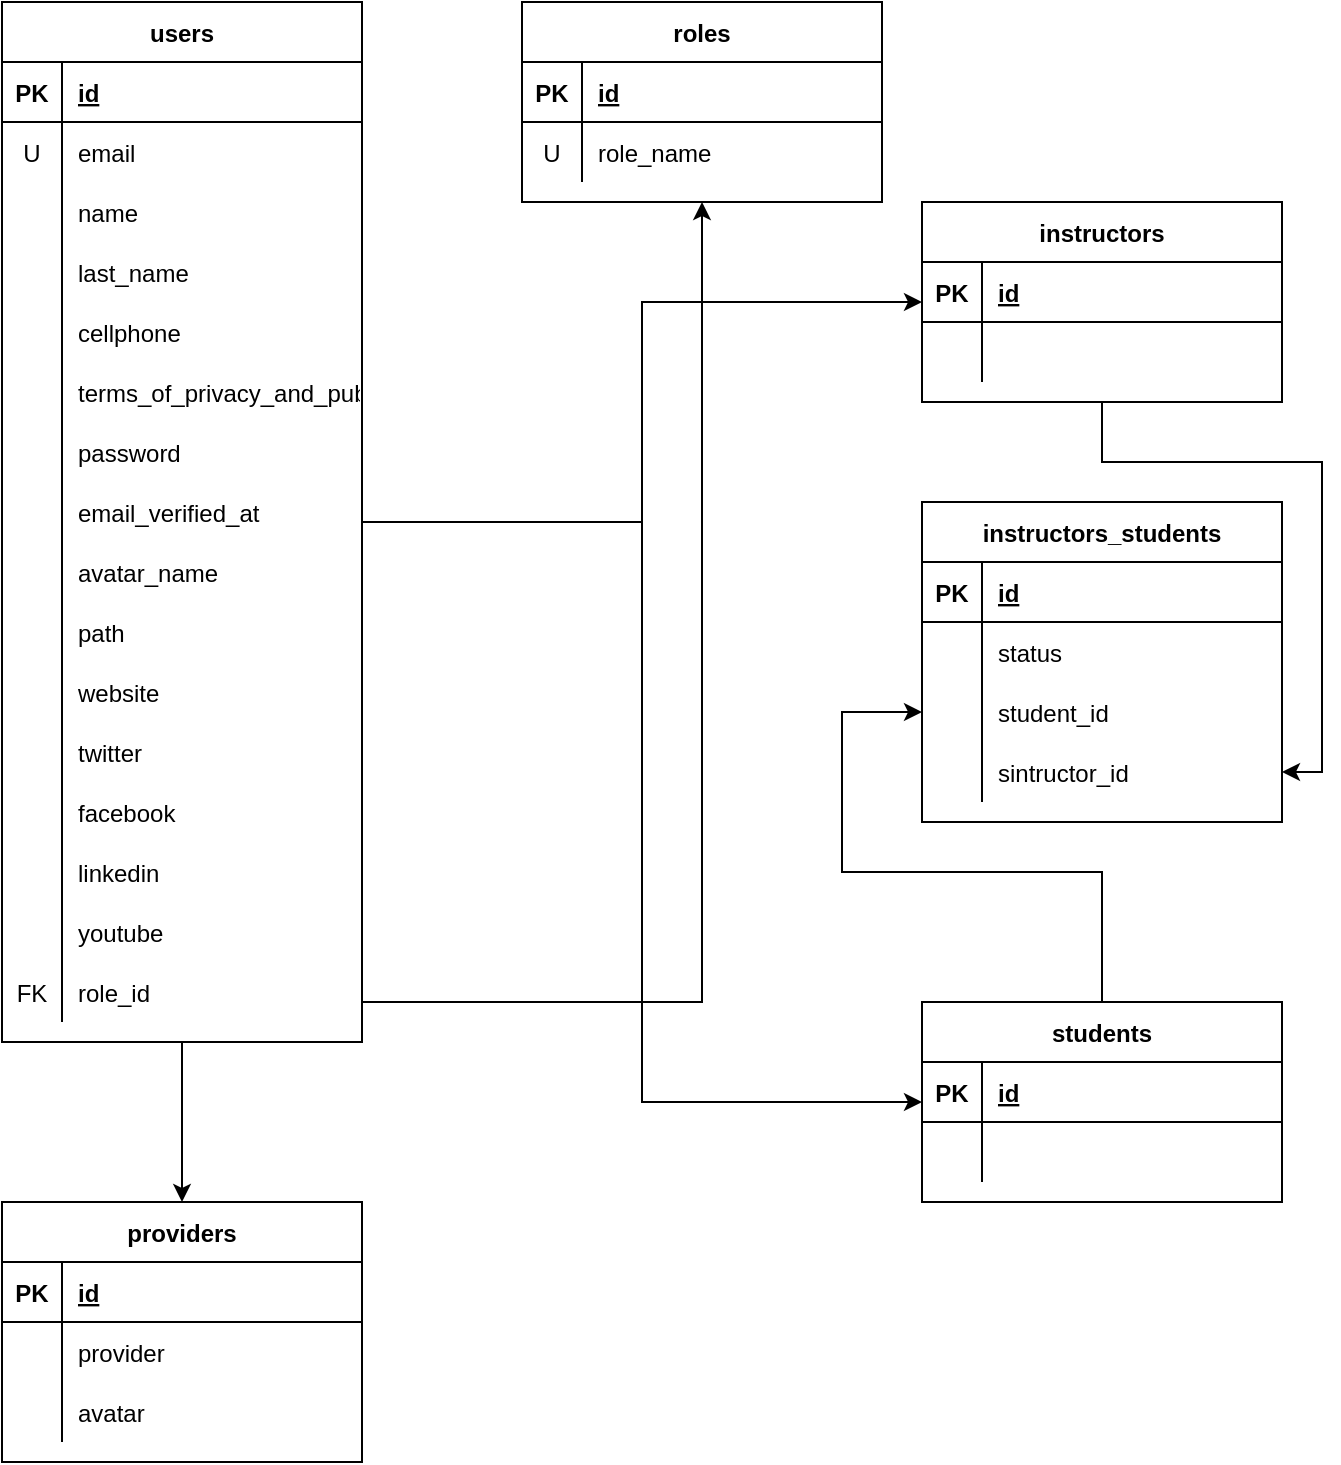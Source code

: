 <mxfile version="16.5.3" type="google"><diagram id="C5RBs43oDa-KdzZeNtuy" name="Page-1"><mxGraphModel dx="1320" dy="526" grid="1" gridSize="10" guides="1" tooltips="1" connect="1" arrows="1" fold="1" page="1" pageScale="1" pageWidth="827" pageHeight="1169" math="0" shadow="0"><root><mxCell id="WIyWlLk6GJQsqaUBKTNV-0"/><mxCell id="WIyWlLk6GJQsqaUBKTNV-1" parent="WIyWlLk6GJQsqaUBKTNV-0"/><mxCell id="C6R02r9_fG6Zfkk5MdUC-142" value="" style="edgeStyle=orthogonalEdgeStyle;rounded=0;orthogonalLoop=1;jettySize=auto;html=1;" parent="WIyWlLk6GJQsqaUBKTNV-1" source="C6R02r9_fG6Zfkk5MdUC-18" target="C6R02r9_fG6Zfkk5MdUC-93" edge="1"><mxGeometry relative="1" as="geometry"><Array as="points"><mxPoint x="270" y="530"/><mxPoint x="270" y="530"/></Array></mxGeometry></mxCell><mxCell id="C6R02r9_fG6Zfkk5MdUC-218" value="" style="edgeStyle=orthogonalEdgeStyle;rounded=0;orthogonalLoop=1;jettySize=auto;html=1;" parent="WIyWlLk6GJQsqaUBKTNV-1" source="C6R02r9_fG6Zfkk5MdUC-18" target="C6R02r9_fG6Zfkk5MdUC-169" edge="1"><mxGeometry relative="1" as="geometry"/></mxCell><mxCell id="lVnnwUrUbyI5Y856M_9p-53" value="" style="edgeStyle=orthogonalEdgeStyle;rounded=0;orthogonalLoop=1;jettySize=auto;html=1;" edge="1" parent="WIyWlLk6GJQsqaUBKTNV-1" source="C6R02r9_fG6Zfkk5MdUC-18" target="lVnnwUrUbyI5Y856M_9p-4"><mxGeometry relative="1" as="geometry"/></mxCell><mxCell id="lVnnwUrUbyI5Y856M_9p-103" value="" style="edgeStyle=orthogonalEdgeStyle;rounded=0;orthogonalLoop=1;jettySize=auto;html=1;" edge="1" parent="WIyWlLk6GJQsqaUBKTNV-1" source="C6R02r9_fG6Zfkk5MdUC-18" target="lVnnwUrUbyI5Y856M_9p-54"><mxGeometry relative="1" as="geometry"/></mxCell><mxCell id="C6R02r9_fG6Zfkk5MdUC-18" value="users" style="shape=table;startSize=30;container=1;collapsible=1;childLayout=tableLayout;fixedRows=1;rowLines=0;fontStyle=1;align=center;resizeLast=1;strokeColor=default;" parent="WIyWlLk6GJQsqaUBKTNV-1" vertex="1"><mxGeometry x="50" y="30" width="180" height="520" as="geometry"/></mxCell><mxCell id="C6R02r9_fG6Zfkk5MdUC-83" style="shape=tableRow;horizontal=0;startSize=0;swimlaneHead=0;swimlaneBody=0;fillColor=none;collapsible=0;dropTarget=0;points=[[0,0.5],[1,0.5]];portConstraint=eastwest;top=0;left=0;right=0;bottom=1;strokeColor=default;" parent="C6R02r9_fG6Zfkk5MdUC-18" vertex="1"><mxGeometry y="30" width="180" height="30" as="geometry"/></mxCell><mxCell id="C6R02r9_fG6Zfkk5MdUC-84" value="PK" style="shape=partialRectangle;connectable=0;fillColor=none;top=0;left=0;bottom=0;right=0;fontStyle=1;overflow=hidden;strokeColor=default;" parent="C6R02r9_fG6Zfkk5MdUC-83" vertex="1"><mxGeometry width="30" height="30" as="geometry"><mxRectangle width="30" height="30" as="alternateBounds"/></mxGeometry></mxCell><mxCell id="C6R02r9_fG6Zfkk5MdUC-85" value="id" style="shape=partialRectangle;connectable=0;fillColor=none;top=0;left=0;bottom=0;right=0;align=left;spacingLeft=6;fontStyle=5;overflow=hidden;strokeColor=default;" parent="C6R02r9_fG6Zfkk5MdUC-83" vertex="1"><mxGeometry x="30" width="150" height="30" as="geometry"><mxRectangle width="150" height="30" as="alternateBounds"/></mxGeometry></mxCell><mxCell id="C6R02r9_fG6Zfkk5MdUC-22" value="" style="shape=tableRow;horizontal=0;startSize=0;swimlaneHead=0;swimlaneBody=0;fillColor=none;collapsible=0;dropTarget=0;points=[[0,0.5],[1,0.5]];portConstraint=eastwest;top=0;left=0;right=0;bottom=0;strokeColor=default;" parent="C6R02r9_fG6Zfkk5MdUC-18" vertex="1"><mxGeometry y="60" width="180" height="30" as="geometry"/></mxCell><mxCell id="C6R02r9_fG6Zfkk5MdUC-23" value="U" style="shape=partialRectangle;connectable=0;fillColor=none;top=0;left=0;bottom=0;right=0;editable=1;overflow=hidden;strokeColor=default;" parent="C6R02r9_fG6Zfkk5MdUC-22" vertex="1"><mxGeometry width="30" height="30" as="geometry"><mxRectangle width="30" height="30" as="alternateBounds"/></mxGeometry></mxCell><mxCell id="C6R02r9_fG6Zfkk5MdUC-24" value="email" style="shape=partialRectangle;connectable=0;fillColor=none;top=0;left=0;bottom=0;right=0;align=left;spacingLeft=6;overflow=hidden;strokeColor=default;" parent="C6R02r9_fG6Zfkk5MdUC-22" vertex="1"><mxGeometry x="30" width="150" height="30" as="geometry"><mxRectangle width="150" height="30" as="alternateBounds"/></mxGeometry></mxCell><mxCell id="C6R02r9_fG6Zfkk5MdUC-166" style="shape=tableRow;horizontal=0;startSize=0;swimlaneHead=0;swimlaneBody=0;fillColor=none;collapsible=0;dropTarget=0;points=[[0,0.5],[1,0.5]];portConstraint=eastwest;top=0;left=0;right=0;bottom=0;strokeColor=default;" parent="C6R02r9_fG6Zfkk5MdUC-18" vertex="1"><mxGeometry y="90" width="180" height="30" as="geometry"/></mxCell><mxCell id="C6R02r9_fG6Zfkk5MdUC-167" style="shape=partialRectangle;connectable=0;fillColor=none;top=0;left=0;bottom=0;right=0;editable=1;overflow=hidden;strokeColor=default;" parent="C6R02r9_fG6Zfkk5MdUC-166" vertex="1"><mxGeometry width="30" height="30" as="geometry"><mxRectangle width="30" height="30" as="alternateBounds"/></mxGeometry></mxCell><mxCell id="C6R02r9_fG6Zfkk5MdUC-168" value="name" style="shape=partialRectangle;connectable=0;fillColor=none;top=0;left=0;bottom=0;right=0;align=left;spacingLeft=6;overflow=hidden;strokeColor=default;" parent="C6R02r9_fG6Zfkk5MdUC-166" vertex="1"><mxGeometry x="30" width="150" height="30" as="geometry"><mxRectangle width="150" height="30" as="alternateBounds"/></mxGeometry></mxCell><mxCell id="C6R02r9_fG6Zfkk5MdUC-25" value="" style="shape=tableRow;horizontal=0;startSize=0;swimlaneHead=0;swimlaneBody=0;fillColor=none;collapsible=0;dropTarget=0;points=[[0,0.5],[1,0.5]];portConstraint=eastwest;top=0;left=0;right=0;bottom=0;strokeColor=default;" parent="C6R02r9_fG6Zfkk5MdUC-18" vertex="1"><mxGeometry y="120" width="180" height="30" as="geometry"/></mxCell><mxCell id="C6R02r9_fG6Zfkk5MdUC-26" value="" style="shape=partialRectangle;connectable=0;fillColor=none;top=0;left=0;bottom=0;right=0;editable=1;overflow=hidden;strokeColor=default;" parent="C6R02r9_fG6Zfkk5MdUC-25" vertex="1"><mxGeometry width="30" height="30" as="geometry"><mxRectangle width="30" height="30" as="alternateBounds"/></mxGeometry></mxCell><mxCell id="C6R02r9_fG6Zfkk5MdUC-27" value="last_name" style="shape=partialRectangle;connectable=0;fillColor=none;top=0;left=0;bottom=0;right=0;align=left;spacingLeft=6;overflow=hidden;strokeColor=default;" parent="C6R02r9_fG6Zfkk5MdUC-25" vertex="1"><mxGeometry x="30" width="150" height="30" as="geometry"><mxRectangle width="150" height="30" as="alternateBounds"/></mxGeometry></mxCell><mxCell id="C6R02r9_fG6Zfkk5MdUC-28" value="" style="shape=tableRow;horizontal=0;startSize=0;swimlaneHead=0;swimlaneBody=0;fillColor=none;collapsible=0;dropTarget=0;points=[[0,0.5],[1,0.5]];portConstraint=eastwest;top=0;left=0;right=0;bottom=0;strokeColor=default;" parent="C6R02r9_fG6Zfkk5MdUC-18" vertex="1"><mxGeometry y="150" width="180" height="30" as="geometry"/></mxCell><mxCell id="C6R02r9_fG6Zfkk5MdUC-29" value="" style="shape=partialRectangle;connectable=0;fillColor=none;top=0;left=0;bottom=0;right=0;editable=1;overflow=hidden;strokeColor=default;" parent="C6R02r9_fG6Zfkk5MdUC-28" vertex="1"><mxGeometry width="30" height="30" as="geometry"><mxRectangle width="30" height="30" as="alternateBounds"/></mxGeometry></mxCell><mxCell id="C6R02r9_fG6Zfkk5MdUC-30" value="cellphone" style="shape=partialRectangle;connectable=0;fillColor=none;top=0;left=0;bottom=0;right=0;align=left;spacingLeft=6;overflow=hidden;strokeColor=default;" parent="C6R02r9_fG6Zfkk5MdUC-28" vertex="1"><mxGeometry x="30" width="150" height="30" as="geometry"><mxRectangle width="150" height="30" as="alternateBounds"/></mxGeometry></mxCell><mxCell id="C6R02r9_fG6Zfkk5MdUC-42" style="shape=tableRow;horizontal=0;startSize=0;swimlaneHead=0;swimlaneBody=0;fillColor=none;collapsible=0;dropTarget=0;points=[[0,0.5],[1,0.5]];portConstraint=eastwest;top=0;left=0;right=0;bottom=0;strokeColor=default;" parent="C6R02r9_fG6Zfkk5MdUC-18" vertex="1"><mxGeometry y="180" width="180" height="30" as="geometry"/></mxCell><mxCell id="C6R02r9_fG6Zfkk5MdUC-43" style="shape=partialRectangle;connectable=0;fillColor=none;top=0;left=0;bottom=0;right=0;editable=1;overflow=hidden;strokeColor=default;" parent="C6R02r9_fG6Zfkk5MdUC-42" vertex="1"><mxGeometry width="30" height="30" as="geometry"><mxRectangle width="30" height="30" as="alternateBounds"/></mxGeometry></mxCell><mxCell id="C6R02r9_fG6Zfkk5MdUC-44" value="terms_of_privacy_and_publicity" style="shape=partialRectangle;connectable=0;fillColor=none;top=0;left=0;bottom=0;right=0;align=left;spacingLeft=6;overflow=hidden;strokeColor=default;" parent="C6R02r9_fG6Zfkk5MdUC-42" vertex="1"><mxGeometry x="30" width="150" height="30" as="geometry"><mxRectangle width="150" height="30" as="alternateBounds"/></mxGeometry></mxCell><mxCell id="C6R02r9_fG6Zfkk5MdUC-53" style="shape=tableRow;horizontal=0;startSize=0;swimlaneHead=0;swimlaneBody=0;fillColor=none;collapsible=0;dropTarget=0;points=[[0,0.5],[1,0.5]];portConstraint=eastwest;top=0;left=0;right=0;bottom=0;strokeColor=default;" parent="C6R02r9_fG6Zfkk5MdUC-18" vertex="1"><mxGeometry y="210" width="180" height="30" as="geometry"/></mxCell><mxCell id="C6R02r9_fG6Zfkk5MdUC-54" style="shape=partialRectangle;connectable=0;fillColor=none;top=0;left=0;bottom=0;right=0;editable=1;overflow=hidden;strokeColor=default;" parent="C6R02r9_fG6Zfkk5MdUC-53" vertex="1"><mxGeometry width="30" height="30" as="geometry"><mxRectangle width="30" height="30" as="alternateBounds"/></mxGeometry></mxCell><mxCell id="C6R02r9_fG6Zfkk5MdUC-55" value="password" style="shape=partialRectangle;connectable=0;fillColor=none;top=0;left=0;bottom=0;right=0;align=left;spacingLeft=6;overflow=hidden;strokeColor=default;" parent="C6R02r9_fG6Zfkk5MdUC-53" vertex="1"><mxGeometry x="30" width="150" height="30" as="geometry"><mxRectangle width="150" height="30" as="alternateBounds"/></mxGeometry></mxCell><mxCell id="C6R02r9_fG6Zfkk5MdUC-59" style="shape=tableRow;horizontal=0;startSize=0;swimlaneHead=0;swimlaneBody=0;fillColor=none;collapsible=0;dropTarget=0;points=[[0,0.5],[1,0.5]];portConstraint=eastwest;top=0;left=0;right=0;bottom=0;strokeColor=default;" parent="C6R02r9_fG6Zfkk5MdUC-18" vertex="1"><mxGeometry y="240" width="180" height="30" as="geometry"/></mxCell><mxCell id="C6R02r9_fG6Zfkk5MdUC-60" style="shape=partialRectangle;connectable=0;fillColor=none;top=0;left=0;bottom=0;right=0;editable=1;overflow=hidden;strokeColor=default;" parent="C6R02r9_fG6Zfkk5MdUC-59" vertex="1"><mxGeometry width="30" height="30" as="geometry"><mxRectangle width="30" height="30" as="alternateBounds"/></mxGeometry></mxCell><mxCell id="C6R02r9_fG6Zfkk5MdUC-61" value="email_verified_at" style="shape=partialRectangle;connectable=0;fillColor=none;top=0;left=0;bottom=0;right=0;align=left;spacingLeft=6;overflow=hidden;strokeColor=default;" parent="C6R02r9_fG6Zfkk5MdUC-59" vertex="1"><mxGeometry x="30" width="150" height="30" as="geometry"><mxRectangle width="150" height="30" as="alternateBounds"/></mxGeometry></mxCell><mxCell id="C6R02r9_fG6Zfkk5MdUC-62" style="shape=tableRow;horizontal=0;startSize=0;swimlaneHead=0;swimlaneBody=0;fillColor=none;collapsible=0;dropTarget=0;points=[[0,0.5],[1,0.5]];portConstraint=eastwest;top=0;left=0;right=0;bottom=0;strokeColor=default;" parent="C6R02r9_fG6Zfkk5MdUC-18" vertex="1"><mxGeometry y="270" width="180" height="30" as="geometry"/></mxCell><mxCell id="C6R02r9_fG6Zfkk5MdUC-63" style="shape=partialRectangle;connectable=0;fillColor=none;top=0;left=0;bottom=0;right=0;editable=1;overflow=hidden;strokeColor=default;" parent="C6R02r9_fG6Zfkk5MdUC-62" vertex="1"><mxGeometry width="30" height="30" as="geometry"><mxRectangle width="30" height="30" as="alternateBounds"/></mxGeometry></mxCell><mxCell id="C6R02r9_fG6Zfkk5MdUC-64" value="avatar_name" style="shape=partialRectangle;connectable=0;fillColor=none;top=0;left=0;bottom=0;right=0;align=left;spacingLeft=6;overflow=hidden;strokeColor=default;" parent="C6R02r9_fG6Zfkk5MdUC-62" vertex="1"><mxGeometry x="30" width="150" height="30" as="geometry"><mxRectangle width="150" height="30" as="alternateBounds"/></mxGeometry></mxCell><mxCell id="C6R02r9_fG6Zfkk5MdUC-65" style="shape=tableRow;horizontal=0;startSize=0;swimlaneHead=0;swimlaneBody=0;fillColor=none;collapsible=0;dropTarget=0;points=[[0,0.5],[1,0.5]];portConstraint=eastwest;top=0;left=0;right=0;bottom=0;strokeColor=default;" parent="C6R02r9_fG6Zfkk5MdUC-18" vertex="1"><mxGeometry y="300" width="180" height="30" as="geometry"/></mxCell><mxCell id="C6R02r9_fG6Zfkk5MdUC-66" style="shape=partialRectangle;connectable=0;fillColor=none;top=0;left=0;bottom=0;right=0;editable=1;overflow=hidden;strokeColor=default;" parent="C6R02r9_fG6Zfkk5MdUC-65" vertex="1"><mxGeometry width="30" height="30" as="geometry"><mxRectangle width="30" height="30" as="alternateBounds"/></mxGeometry></mxCell><mxCell id="C6R02r9_fG6Zfkk5MdUC-67" value="path" style="shape=partialRectangle;connectable=0;fillColor=none;top=0;left=0;bottom=0;right=0;align=left;spacingLeft=6;overflow=hidden;strokeColor=default;" parent="C6R02r9_fG6Zfkk5MdUC-65" vertex="1"><mxGeometry x="30" width="150" height="30" as="geometry"><mxRectangle width="150" height="30" as="alternateBounds"/></mxGeometry></mxCell><mxCell id="C6R02r9_fG6Zfkk5MdUC-68" style="shape=tableRow;horizontal=0;startSize=0;swimlaneHead=0;swimlaneBody=0;fillColor=none;collapsible=0;dropTarget=0;points=[[0,0.5],[1,0.5]];portConstraint=eastwest;top=0;left=0;right=0;bottom=0;strokeColor=default;" parent="C6R02r9_fG6Zfkk5MdUC-18" vertex="1"><mxGeometry y="330" width="180" height="30" as="geometry"/></mxCell><mxCell id="C6R02r9_fG6Zfkk5MdUC-69" style="shape=partialRectangle;connectable=0;fillColor=none;top=0;left=0;bottom=0;right=0;editable=1;overflow=hidden;strokeColor=default;" parent="C6R02r9_fG6Zfkk5MdUC-68" vertex="1"><mxGeometry width="30" height="30" as="geometry"><mxRectangle width="30" height="30" as="alternateBounds"/></mxGeometry></mxCell><mxCell id="C6R02r9_fG6Zfkk5MdUC-70" value="website" style="shape=partialRectangle;connectable=0;fillColor=none;top=0;left=0;bottom=0;right=0;align=left;spacingLeft=6;overflow=hidden;strokeColor=default;" parent="C6R02r9_fG6Zfkk5MdUC-68" vertex="1"><mxGeometry x="30" width="150" height="30" as="geometry"><mxRectangle width="150" height="30" as="alternateBounds"/></mxGeometry></mxCell><mxCell id="C6R02r9_fG6Zfkk5MdUC-71" style="shape=tableRow;horizontal=0;startSize=0;swimlaneHead=0;swimlaneBody=0;fillColor=none;collapsible=0;dropTarget=0;points=[[0,0.5],[1,0.5]];portConstraint=eastwest;top=0;left=0;right=0;bottom=0;strokeColor=default;" parent="C6R02r9_fG6Zfkk5MdUC-18" vertex="1"><mxGeometry y="360" width="180" height="30" as="geometry"/></mxCell><mxCell id="C6R02r9_fG6Zfkk5MdUC-72" style="shape=partialRectangle;connectable=0;fillColor=none;top=0;left=0;bottom=0;right=0;editable=1;overflow=hidden;strokeColor=default;" parent="C6R02r9_fG6Zfkk5MdUC-71" vertex="1"><mxGeometry width="30" height="30" as="geometry"><mxRectangle width="30" height="30" as="alternateBounds"/></mxGeometry></mxCell><mxCell id="C6R02r9_fG6Zfkk5MdUC-73" value="twitter" style="shape=partialRectangle;connectable=0;fillColor=none;top=0;left=0;bottom=0;right=0;align=left;spacingLeft=6;overflow=hidden;strokeColor=default;" parent="C6R02r9_fG6Zfkk5MdUC-71" vertex="1"><mxGeometry x="30" width="150" height="30" as="geometry"><mxRectangle width="150" height="30" as="alternateBounds"/></mxGeometry></mxCell><mxCell id="C6R02r9_fG6Zfkk5MdUC-74" style="shape=tableRow;horizontal=0;startSize=0;swimlaneHead=0;swimlaneBody=0;fillColor=none;collapsible=0;dropTarget=0;points=[[0,0.5],[1,0.5]];portConstraint=eastwest;top=0;left=0;right=0;bottom=0;strokeColor=default;" parent="C6R02r9_fG6Zfkk5MdUC-18" vertex="1"><mxGeometry y="390" width="180" height="30" as="geometry"/></mxCell><mxCell id="C6R02r9_fG6Zfkk5MdUC-75" style="shape=partialRectangle;connectable=0;fillColor=none;top=0;left=0;bottom=0;right=0;editable=1;overflow=hidden;strokeColor=default;" parent="C6R02r9_fG6Zfkk5MdUC-74" vertex="1"><mxGeometry width="30" height="30" as="geometry"><mxRectangle width="30" height="30" as="alternateBounds"/></mxGeometry></mxCell><mxCell id="C6R02r9_fG6Zfkk5MdUC-76" value="facebook" style="shape=partialRectangle;connectable=0;fillColor=none;top=0;left=0;bottom=0;right=0;align=left;spacingLeft=6;overflow=hidden;strokeColor=default;" parent="C6R02r9_fG6Zfkk5MdUC-74" vertex="1"><mxGeometry x="30" width="150" height="30" as="geometry"><mxRectangle width="150" height="30" as="alternateBounds"/></mxGeometry></mxCell><mxCell id="C6R02r9_fG6Zfkk5MdUC-77" style="shape=tableRow;horizontal=0;startSize=0;swimlaneHead=0;swimlaneBody=0;fillColor=none;collapsible=0;dropTarget=0;points=[[0,0.5],[1,0.5]];portConstraint=eastwest;top=0;left=0;right=0;bottom=0;strokeColor=default;" parent="C6R02r9_fG6Zfkk5MdUC-18" vertex="1"><mxGeometry y="420" width="180" height="30" as="geometry"/></mxCell><mxCell id="C6R02r9_fG6Zfkk5MdUC-78" style="shape=partialRectangle;connectable=0;fillColor=none;top=0;left=0;bottom=0;right=0;editable=1;overflow=hidden;strokeColor=default;" parent="C6R02r9_fG6Zfkk5MdUC-77" vertex="1"><mxGeometry width="30" height="30" as="geometry"><mxRectangle width="30" height="30" as="alternateBounds"/></mxGeometry></mxCell><mxCell id="C6R02r9_fG6Zfkk5MdUC-79" value="linkedin" style="shape=partialRectangle;connectable=0;fillColor=none;top=0;left=0;bottom=0;right=0;align=left;spacingLeft=6;overflow=hidden;strokeColor=default;" parent="C6R02r9_fG6Zfkk5MdUC-77" vertex="1"><mxGeometry x="30" width="150" height="30" as="geometry"><mxRectangle width="150" height="30" as="alternateBounds"/></mxGeometry></mxCell><mxCell id="C6R02r9_fG6Zfkk5MdUC-80" style="shape=tableRow;horizontal=0;startSize=0;swimlaneHead=0;swimlaneBody=0;fillColor=none;collapsible=0;dropTarget=0;points=[[0,0.5],[1,0.5]];portConstraint=eastwest;top=0;left=0;right=0;bottom=0;strokeColor=default;" parent="C6R02r9_fG6Zfkk5MdUC-18" vertex="1"><mxGeometry y="450" width="180" height="30" as="geometry"/></mxCell><mxCell id="C6R02r9_fG6Zfkk5MdUC-81" style="shape=partialRectangle;connectable=0;fillColor=none;top=0;left=0;bottom=0;right=0;editable=1;overflow=hidden;strokeColor=default;" parent="C6R02r9_fG6Zfkk5MdUC-80" vertex="1"><mxGeometry width="30" height="30" as="geometry"><mxRectangle width="30" height="30" as="alternateBounds"/></mxGeometry></mxCell><mxCell id="C6R02r9_fG6Zfkk5MdUC-82" value="youtube" style="shape=partialRectangle;connectable=0;fillColor=none;top=0;left=0;bottom=0;right=0;align=left;spacingLeft=6;overflow=hidden;strokeColor=default;" parent="C6R02r9_fG6Zfkk5MdUC-80" vertex="1"><mxGeometry x="30" width="150" height="30" as="geometry"><mxRectangle width="150" height="30" as="alternateBounds"/></mxGeometry></mxCell><mxCell id="C6R02r9_fG6Zfkk5MdUC-86" style="shape=tableRow;horizontal=0;startSize=0;swimlaneHead=0;swimlaneBody=0;fillColor=none;collapsible=0;dropTarget=0;points=[[0,0.5],[1,0.5]];portConstraint=eastwest;top=0;left=0;right=0;bottom=0;strokeColor=default;" parent="C6R02r9_fG6Zfkk5MdUC-18" vertex="1"><mxGeometry y="480" width="180" height="30" as="geometry"/></mxCell><mxCell id="C6R02r9_fG6Zfkk5MdUC-87" value="FK" style="shape=partialRectangle;connectable=0;fillColor=none;top=0;left=0;bottom=0;right=0;editable=1;overflow=hidden;strokeColor=default;" parent="C6R02r9_fG6Zfkk5MdUC-86" vertex="1"><mxGeometry width="30" height="30" as="geometry"><mxRectangle width="30" height="30" as="alternateBounds"/></mxGeometry></mxCell><mxCell id="C6R02r9_fG6Zfkk5MdUC-88" value="role_id" style="shape=partialRectangle;connectable=0;fillColor=none;top=0;left=0;bottom=0;right=0;align=left;spacingLeft=6;overflow=hidden;strokeColor=default;" parent="C6R02r9_fG6Zfkk5MdUC-86" vertex="1"><mxGeometry x="30" width="150" height="30" as="geometry"><mxRectangle width="150" height="30" as="alternateBounds"/></mxGeometry></mxCell><mxCell id="C6R02r9_fG6Zfkk5MdUC-93" value="roles" style="shape=table;startSize=30;container=1;collapsible=1;childLayout=tableLayout;fixedRows=1;rowLines=0;fontStyle=1;align=center;resizeLast=1;strokeColor=default;" parent="WIyWlLk6GJQsqaUBKTNV-1" vertex="1"><mxGeometry x="310" y="30" width="180" height="100" as="geometry"/></mxCell><mxCell id="C6R02r9_fG6Zfkk5MdUC-97" value="" style="shape=tableRow;horizontal=0;startSize=0;swimlaneHead=0;swimlaneBody=0;fillColor=none;collapsible=0;dropTarget=0;points=[[0,0.5],[1,0.5]];portConstraint=eastwest;top=0;left=0;right=0;bottom=1;strokeColor=default;" parent="C6R02r9_fG6Zfkk5MdUC-93" vertex="1"><mxGeometry y="30" width="180" height="30" as="geometry"/></mxCell><mxCell id="C6R02r9_fG6Zfkk5MdUC-98" value="PK" style="shape=partialRectangle;connectable=0;fillColor=none;top=0;left=0;bottom=0;right=0;fontStyle=1;overflow=hidden;strokeColor=default;" parent="C6R02r9_fG6Zfkk5MdUC-97" vertex="1"><mxGeometry width="30" height="30" as="geometry"><mxRectangle width="30" height="30" as="alternateBounds"/></mxGeometry></mxCell><mxCell id="C6R02r9_fG6Zfkk5MdUC-99" value="id" style="shape=partialRectangle;connectable=0;fillColor=none;top=0;left=0;bottom=0;right=0;align=left;spacingLeft=6;fontStyle=5;overflow=hidden;strokeColor=default;" parent="C6R02r9_fG6Zfkk5MdUC-97" vertex="1"><mxGeometry x="30" width="150" height="30" as="geometry"><mxRectangle width="150" height="30" as="alternateBounds"/></mxGeometry></mxCell><mxCell id="C6R02r9_fG6Zfkk5MdUC-100" value="" style="shape=tableRow;horizontal=0;startSize=0;swimlaneHead=0;swimlaneBody=0;fillColor=none;collapsible=0;dropTarget=0;points=[[0,0.5],[1,0.5]];portConstraint=eastwest;top=0;left=0;right=0;bottom=0;strokeColor=default;" parent="C6R02r9_fG6Zfkk5MdUC-93" vertex="1"><mxGeometry y="60" width="180" height="30" as="geometry"/></mxCell><mxCell id="C6R02r9_fG6Zfkk5MdUC-101" value="U" style="shape=partialRectangle;connectable=0;fillColor=none;top=0;left=0;bottom=0;right=0;editable=1;overflow=hidden;strokeColor=default;" parent="C6R02r9_fG6Zfkk5MdUC-100" vertex="1"><mxGeometry width="30" height="30" as="geometry"><mxRectangle width="30" height="30" as="alternateBounds"/></mxGeometry></mxCell><mxCell id="C6R02r9_fG6Zfkk5MdUC-102" value="role_name" style="shape=partialRectangle;connectable=0;fillColor=none;top=0;left=0;bottom=0;right=0;align=left;spacingLeft=6;overflow=hidden;strokeColor=default;" parent="C6R02r9_fG6Zfkk5MdUC-100" vertex="1"><mxGeometry x="30" width="150" height="30" as="geometry"><mxRectangle width="150" height="30" as="alternateBounds"/></mxGeometry></mxCell><mxCell id="C6R02r9_fG6Zfkk5MdUC-169" value="providers" style="shape=table;startSize=30;container=1;collapsible=1;childLayout=tableLayout;fixedRows=1;rowLines=0;fontStyle=1;align=center;resizeLast=1;strokeColor=default;" parent="WIyWlLk6GJQsqaUBKTNV-1" vertex="1"><mxGeometry x="50" y="630" width="180" height="130" as="geometry"/></mxCell><mxCell id="C6R02r9_fG6Zfkk5MdUC-170" style="shape=tableRow;horizontal=0;startSize=0;swimlaneHead=0;swimlaneBody=0;fillColor=none;collapsible=0;dropTarget=0;points=[[0,0.5],[1,0.5]];portConstraint=eastwest;top=0;left=0;right=0;bottom=1;strokeColor=default;" parent="C6R02r9_fG6Zfkk5MdUC-169" vertex="1"><mxGeometry y="30" width="180" height="30" as="geometry"/></mxCell><mxCell id="C6R02r9_fG6Zfkk5MdUC-171" value="PK" style="shape=partialRectangle;connectable=0;fillColor=none;top=0;left=0;bottom=0;right=0;fontStyle=1;overflow=hidden;strokeColor=default;" parent="C6R02r9_fG6Zfkk5MdUC-170" vertex="1"><mxGeometry width="30" height="30" as="geometry"><mxRectangle width="30" height="30" as="alternateBounds"/></mxGeometry></mxCell><mxCell id="C6R02r9_fG6Zfkk5MdUC-172" value="id" style="shape=partialRectangle;connectable=0;fillColor=none;top=0;left=0;bottom=0;right=0;align=left;spacingLeft=6;fontStyle=5;overflow=hidden;strokeColor=default;" parent="C6R02r9_fG6Zfkk5MdUC-170" vertex="1"><mxGeometry x="30" width="150" height="30" as="geometry"><mxRectangle width="150" height="30" as="alternateBounds"/></mxGeometry></mxCell><mxCell id="C6R02r9_fG6Zfkk5MdUC-176" style="shape=tableRow;horizontal=0;startSize=0;swimlaneHead=0;swimlaneBody=0;fillColor=none;collapsible=0;dropTarget=0;points=[[0,0.5],[1,0.5]];portConstraint=eastwest;top=0;left=0;right=0;bottom=0;strokeColor=default;" parent="C6R02r9_fG6Zfkk5MdUC-169" vertex="1"><mxGeometry y="60" width="180" height="30" as="geometry"/></mxCell><mxCell id="C6R02r9_fG6Zfkk5MdUC-177" style="shape=partialRectangle;connectable=0;fillColor=none;top=0;left=0;bottom=0;right=0;editable=1;overflow=hidden;strokeColor=default;" parent="C6R02r9_fG6Zfkk5MdUC-176" vertex="1"><mxGeometry width="30" height="30" as="geometry"><mxRectangle width="30" height="30" as="alternateBounds"/></mxGeometry></mxCell><mxCell id="C6R02r9_fG6Zfkk5MdUC-178" value="provider" style="shape=partialRectangle;connectable=0;fillColor=none;top=0;left=0;bottom=0;right=0;align=left;spacingLeft=6;overflow=hidden;strokeColor=default;" parent="C6R02r9_fG6Zfkk5MdUC-176" vertex="1"><mxGeometry x="30" width="150" height="30" as="geometry"><mxRectangle width="150" height="30" as="alternateBounds"/></mxGeometry></mxCell><mxCell id="C6R02r9_fG6Zfkk5MdUC-179" value="" style="shape=tableRow;horizontal=0;startSize=0;swimlaneHead=0;swimlaneBody=0;fillColor=none;collapsible=0;dropTarget=0;points=[[0,0.5],[1,0.5]];portConstraint=eastwest;top=0;left=0;right=0;bottom=0;strokeColor=default;" parent="C6R02r9_fG6Zfkk5MdUC-169" vertex="1"><mxGeometry y="90" width="180" height="30" as="geometry"/></mxCell><mxCell id="C6R02r9_fG6Zfkk5MdUC-180" value="" style="shape=partialRectangle;connectable=0;fillColor=none;top=0;left=0;bottom=0;right=0;editable=1;overflow=hidden;strokeColor=default;" parent="C6R02r9_fG6Zfkk5MdUC-179" vertex="1"><mxGeometry width="30" height="30" as="geometry"><mxRectangle width="30" height="30" as="alternateBounds"/></mxGeometry></mxCell><mxCell id="C6R02r9_fG6Zfkk5MdUC-181" value="avatar" style="shape=partialRectangle;connectable=0;fillColor=none;top=0;left=0;bottom=0;right=0;align=left;spacingLeft=6;overflow=hidden;strokeColor=default;" parent="C6R02r9_fG6Zfkk5MdUC-179" vertex="1"><mxGeometry x="30" width="150" height="30" as="geometry"><mxRectangle width="150" height="30" as="alternateBounds"/></mxGeometry></mxCell><mxCell id="lVnnwUrUbyI5Y856M_9p-173" style="edgeStyle=orthogonalEdgeStyle;rounded=0;orthogonalLoop=1;jettySize=auto;html=1;" edge="1" parent="WIyWlLk6GJQsqaUBKTNV-1" source="lVnnwUrUbyI5Y856M_9p-4" target="lVnnwUrUbyI5Y856M_9p-167"><mxGeometry relative="1" as="geometry"><Array as="points"><mxPoint x="600" y="260"/><mxPoint x="710" y="260"/><mxPoint x="710" y="415"/></Array></mxGeometry></mxCell><mxCell id="lVnnwUrUbyI5Y856M_9p-4" value="instructors" style="shape=table;startSize=30;container=1;collapsible=1;childLayout=tableLayout;fixedRows=1;rowLines=0;fontStyle=1;align=center;resizeLast=1;strokeColor=default;" vertex="1" parent="WIyWlLk6GJQsqaUBKTNV-1"><mxGeometry x="510" y="130" width="180" height="100" as="geometry"/></mxCell><mxCell id="lVnnwUrUbyI5Y856M_9p-5" style="shape=tableRow;horizontal=0;startSize=0;swimlaneHead=0;swimlaneBody=0;fillColor=none;collapsible=0;dropTarget=0;points=[[0,0.5],[1,0.5]];portConstraint=eastwest;top=0;left=0;right=0;bottom=1;strokeColor=default;" vertex="1" parent="lVnnwUrUbyI5Y856M_9p-4"><mxGeometry y="30" width="180" height="30" as="geometry"/></mxCell><mxCell id="lVnnwUrUbyI5Y856M_9p-6" value="PK" style="shape=partialRectangle;connectable=0;fillColor=none;top=0;left=0;bottom=0;right=0;fontStyle=1;overflow=hidden;strokeColor=default;" vertex="1" parent="lVnnwUrUbyI5Y856M_9p-5"><mxGeometry width="30" height="30" as="geometry"><mxRectangle width="30" height="30" as="alternateBounds"/></mxGeometry></mxCell><mxCell id="lVnnwUrUbyI5Y856M_9p-7" value="id" style="shape=partialRectangle;connectable=0;fillColor=none;top=0;left=0;bottom=0;right=0;align=left;spacingLeft=6;fontStyle=5;overflow=hidden;strokeColor=default;" vertex="1" parent="lVnnwUrUbyI5Y856M_9p-5"><mxGeometry x="30" width="150" height="30" as="geometry"><mxRectangle width="150" height="30" as="alternateBounds"/></mxGeometry></mxCell><mxCell id="lVnnwUrUbyI5Y856M_9p-8" value="" style="shape=tableRow;horizontal=0;startSize=0;swimlaneHead=0;swimlaneBody=0;fillColor=none;collapsible=0;dropTarget=0;points=[[0,0.5],[1,0.5]];portConstraint=eastwest;top=0;left=0;right=0;bottom=0;strokeColor=default;" vertex="1" parent="lVnnwUrUbyI5Y856M_9p-4"><mxGeometry y="60" width="180" height="30" as="geometry"/></mxCell><mxCell id="lVnnwUrUbyI5Y856M_9p-9" value="" style="shape=partialRectangle;connectable=0;fillColor=none;top=0;left=0;bottom=0;right=0;editable=1;overflow=hidden;strokeColor=default;" vertex="1" parent="lVnnwUrUbyI5Y856M_9p-8"><mxGeometry width="30" height="30" as="geometry"><mxRectangle width="30" height="30" as="alternateBounds"/></mxGeometry></mxCell><mxCell id="lVnnwUrUbyI5Y856M_9p-10" value="" style="shape=partialRectangle;connectable=0;fillColor=none;top=0;left=0;bottom=0;right=0;align=left;spacingLeft=6;overflow=hidden;strokeColor=default;" vertex="1" parent="lVnnwUrUbyI5Y856M_9p-8"><mxGeometry x="30" width="150" height="30" as="geometry"><mxRectangle width="150" height="30" as="alternateBounds"/></mxGeometry></mxCell><mxCell id="lVnnwUrUbyI5Y856M_9p-161" value="" style="edgeStyle=orthogonalEdgeStyle;rounded=0;orthogonalLoop=1;jettySize=auto;html=1;" edge="1" parent="WIyWlLk6GJQsqaUBKTNV-1" source="lVnnwUrUbyI5Y856M_9p-54" target="lVnnwUrUbyI5Y856M_9p-163"><mxGeometry relative="1" as="geometry"><Array as="points"><mxPoint x="600" y="465"/><mxPoint x="470" y="465"/><mxPoint x="470" y="385"/></Array></mxGeometry></mxCell><mxCell id="lVnnwUrUbyI5Y856M_9p-54" value="students" style="shape=table;startSize=30;container=1;collapsible=1;childLayout=tableLayout;fixedRows=1;rowLines=0;fontStyle=1;align=center;resizeLast=1;strokeColor=default;" vertex="1" parent="WIyWlLk6GJQsqaUBKTNV-1"><mxGeometry x="510" y="530" width="180" height="100" as="geometry"/></mxCell><mxCell id="lVnnwUrUbyI5Y856M_9p-55" style="shape=tableRow;horizontal=0;startSize=0;swimlaneHead=0;swimlaneBody=0;fillColor=none;collapsible=0;dropTarget=0;points=[[0,0.5],[1,0.5]];portConstraint=eastwest;top=0;left=0;right=0;bottom=1;strokeColor=default;" vertex="1" parent="lVnnwUrUbyI5Y856M_9p-54"><mxGeometry y="30" width="180" height="30" as="geometry"/></mxCell><mxCell id="lVnnwUrUbyI5Y856M_9p-56" value="PK" style="shape=partialRectangle;connectable=0;fillColor=none;top=0;left=0;bottom=0;right=0;fontStyle=1;overflow=hidden;strokeColor=default;" vertex="1" parent="lVnnwUrUbyI5Y856M_9p-55"><mxGeometry width="30" height="30" as="geometry"><mxRectangle width="30" height="30" as="alternateBounds"/></mxGeometry></mxCell><mxCell id="lVnnwUrUbyI5Y856M_9p-57" value="id" style="shape=partialRectangle;connectable=0;fillColor=none;top=0;left=0;bottom=0;right=0;align=left;spacingLeft=6;fontStyle=5;overflow=hidden;strokeColor=default;" vertex="1" parent="lVnnwUrUbyI5Y856M_9p-55"><mxGeometry x="30" width="150" height="30" as="geometry"><mxRectangle width="150" height="30" as="alternateBounds"/></mxGeometry></mxCell><mxCell id="lVnnwUrUbyI5Y856M_9p-58" value="" style="shape=tableRow;horizontal=0;startSize=0;swimlaneHead=0;swimlaneBody=0;fillColor=none;collapsible=0;dropTarget=0;points=[[0,0.5],[1,0.5]];portConstraint=eastwest;top=0;left=0;right=0;bottom=0;strokeColor=default;" vertex="1" parent="lVnnwUrUbyI5Y856M_9p-54"><mxGeometry y="60" width="180" height="30" as="geometry"/></mxCell><mxCell id="lVnnwUrUbyI5Y856M_9p-59" value="" style="shape=partialRectangle;connectable=0;fillColor=none;top=0;left=0;bottom=0;right=0;editable=1;overflow=hidden;strokeColor=default;" vertex="1" parent="lVnnwUrUbyI5Y856M_9p-58"><mxGeometry width="30" height="30" as="geometry"><mxRectangle width="30" height="30" as="alternateBounds"/></mxGeometry></mxCell><mxCell id="lVnnwUrUbyI5Y856M_9p-60" value="" style="shape=partialRectangle;connectable=0;fillColor=none;top=0;left=0;bottom=0;right=0;align=left;spacingLeft=6;overflow=hidden;strokeColor=default;" vertex="1" parent="lVnnwUrUbyI5Y856M_9p-58"><mxGeometry x="30" width="150" height="30" as="geometry"><mxRectangle width="150" height="30" as="alternateBounds"/></mxGeometry></mxCell><mxCell id="lVnnwUrUbyI5Y856M_9p-154" value="instructors_students" style="shape=table;startSize=30;container=1;collapsible=1;childLayout=tableLayout;fixedRows=1;rowLines=0;fontStyle=1;align=center;resizeLast=1;strokeColor=default;" vertex="1" parent="WIyWlLk6GJQsqaUBKTNV-1"><mxGeometry x="510" y="280" width="180" height="160" as="geometry"/></mxCell><mxCell id="lVnnwUrUbyI5Y856M_9p-155" style="shape=tableRow;horizontal=0;startSize=0;swimlaneHead=0;swimlaneBody=0;fillColor=none;collapsible=0;dropTarget=0;points=[[0,0.5],[1,0.5]];portConstraint=eastwest;top=0;left=0;right=0;bottom=1;strokeColor=default;" vertex="1" parent="lVnnwUrUbyI5Y856M_9p-154"><mxGeometry y="30" width="180" height="30" as="geometry"/></mxCell><mxCell id="lVnnwUrUbyI5Y856M_9p-156" value="PK" style="shape=partialRectangle;connectable=0;fillColor=none;top=0;left=0;bottom=0;right=0;fontStyle=1;overflow=hidden;strokeColor=default;" vertex="1" parent="lVnnwUrUbyI5Y856M_9p-155"><mxGeometry width="30" height="30" as="geometry"><mxRectangle width="30" height="30" as="alternateBounds"/></mxGeometry></mxCell><mxCell id="lVnnwUrUbyI5Y856M_9p-157" value="id" style="shape=partialRectangle;connectable=0;fillColor=none;top=0;left=0;bottom=0;right=0;align=left;spacingLeft=6;fontStyle=5;overflow=hidden;strokeColor=default;" vertex="1" parent="lVnnwUrUbyI5Y856M_9p-155"><mxGeometry x="30" width="150" height="30" as="geometry"><mxRectangle width="150" height="30" as="alternateBounds"/></mxGeometry></mxCell><mxCell id="lVnnwUrUbyI5Y856M_9p-158" value="" style="shape=tableRow;horizontal=0;startSize=0;swimlaneHead=0;swimlaneBody=0;fillColor=none;collapsible=0;dropTarget=0;points=[[0,0.5],[1,0.5]];portConstraint=eastwest;top=0;left=0;right=0;bottom=0;strokeColor=default;" vertex="1" parent="lVnnwUrUbyI5Y856M_9p-154"><mxGeometry y="60" width="180" height="30" as="geometry"/></mxCell><mxCell id="lVnnwUrUbyI5Y856M_9p-159" value="" style="shape=partialRectangle;connectable=0;fillColor=none;top=0;left=0;bottom=0;right=0;editable=1;overflow=hidden;strokeColor=default;" vertex="1" parent="lVnnwUrUbyI5Y856M_9p-158"><mxGeometry width="30" height="30" as="geometry"><mxRectangle width="30" height="30" as="alternateBounds"/></mxGeometry></mxCell><mxCell id="lVnnwUrUbyI5Y856M_9p-160" value="status" style="shape=partialRectangle;connectable=0;fillColor=none;top=0;left=0;bottom=0;right=0;align=left;spacingLeft=6;overflow=hidden;strokeColor=default;" vertex="1" parent="lVnnwUrUbyI5Y856M_9p-158"><mxGeometry x="30" width="150" height="30" as="geometry"><mxRectangle width="150" height="30" as="alternateBounds"/></mxGeometry></mxCell><mxCell id="lVnnwUrUbyI5Y856M_9p-163" style="shape=tableRow;horizontal=0;startSize=0;swimlaneHead=0;swimlaneBody=0;fillColor=none;collapsible=0;dropTarget=0;points=[[0,0.5],[1,0.5]];portConstraint=eastwest;top=0;left=0;right=0;bottom=0;strokeColor=default;" vertex="1" parent="lVnnwUrUbyI5Y856M_9p-154"><mxGeometry y="90" width="180" height="30" as="geometry"/></mxCell><mxCell id="lVnnwUrUbyI5Y856M_9p-164" style="shape=partialRectangle;connectable=0;fillColor=none;top=0;left=0;bottom=0;right=0;editable=1;overflow=hidden;strokeColor=default;" vertex="1" parent="lVnnwUrUbyI5Y856M_9p-163"><mxGeometry width="30" height="30" as="geometry"><mxRectangle width="30" height="30" as="alternateBounds"/></mxGeometry></mxCell><mxCell id="lVnnwUrUbyI5Y856M_9p-165" value="student_id" style="shape=partialRectangle;connectable=0;fillColor=none;top=0;left=0;bottom=0;right=0;align=left;spacingLeft=6;overflow=hidden;strokeColor=default;" vertex="1" parent="lVnnwUrUbyI5Y856M_9p-163"><mxGeometry x="30" width="150" height="30" as="geometry"><mxRectangle width="150" height="30" as="alternateBounds"/></mxGeometry></mxCell><mxCell id="lVnnwUrUbyI5Y856M_9p-167" style="shape=tableRow;horizontal=0;startSize=0;swimlaneHead=0;swimlaneBody=0;fillColor=none;collapsible=0;dropTarget=0;points=[[0,0.5],[1,0.5]];portConstraint=eastwest;top=0;left=0;right=0;bottom=0;strokeColor=default;" vertex="1" parent="lVnnwUrUbyI5Y856M_9p-154"><mxGeometry y="120" width="180" height="30" as="geometry"/></mxCell><mxCell id="lVnnwUrUbyI5Y856M_9p-168" style="shape=partialRectangle;connectable=0;fillColor=none;top=0;left=0;bottom=0;right=0;editable=1;overflow=hidden;strokeColor=default;" vertex="1" parent="lVnnwUrUbyI5Y856M_9p-167"><mxGeometry width="30" height="30" as="geometry"><mxRectangle width="30" height="30" as="alternateBounds"/></mxGeometry></mxCell><mxCell id="lVnnwUrUbyI5Y856M_9p-169" value="sintructor_id" style="shape=partialRectangle;connectable=0;fillColor=none;top=0;left=0;bottom=0;right=0;align=left;spacingLeft=6;overflow=hidden;strokeColor=default;" vertex="1" parent="lVnnwUrUbyI5Y856M_9p-167"><mxGeometry x="30" width="150" height="30" as="geometry"><mxRectangle width="150" height="30" as="alternateBounds"/></mxGeometry></mxCell></root></mxGraphModel></diagram></mxfile>